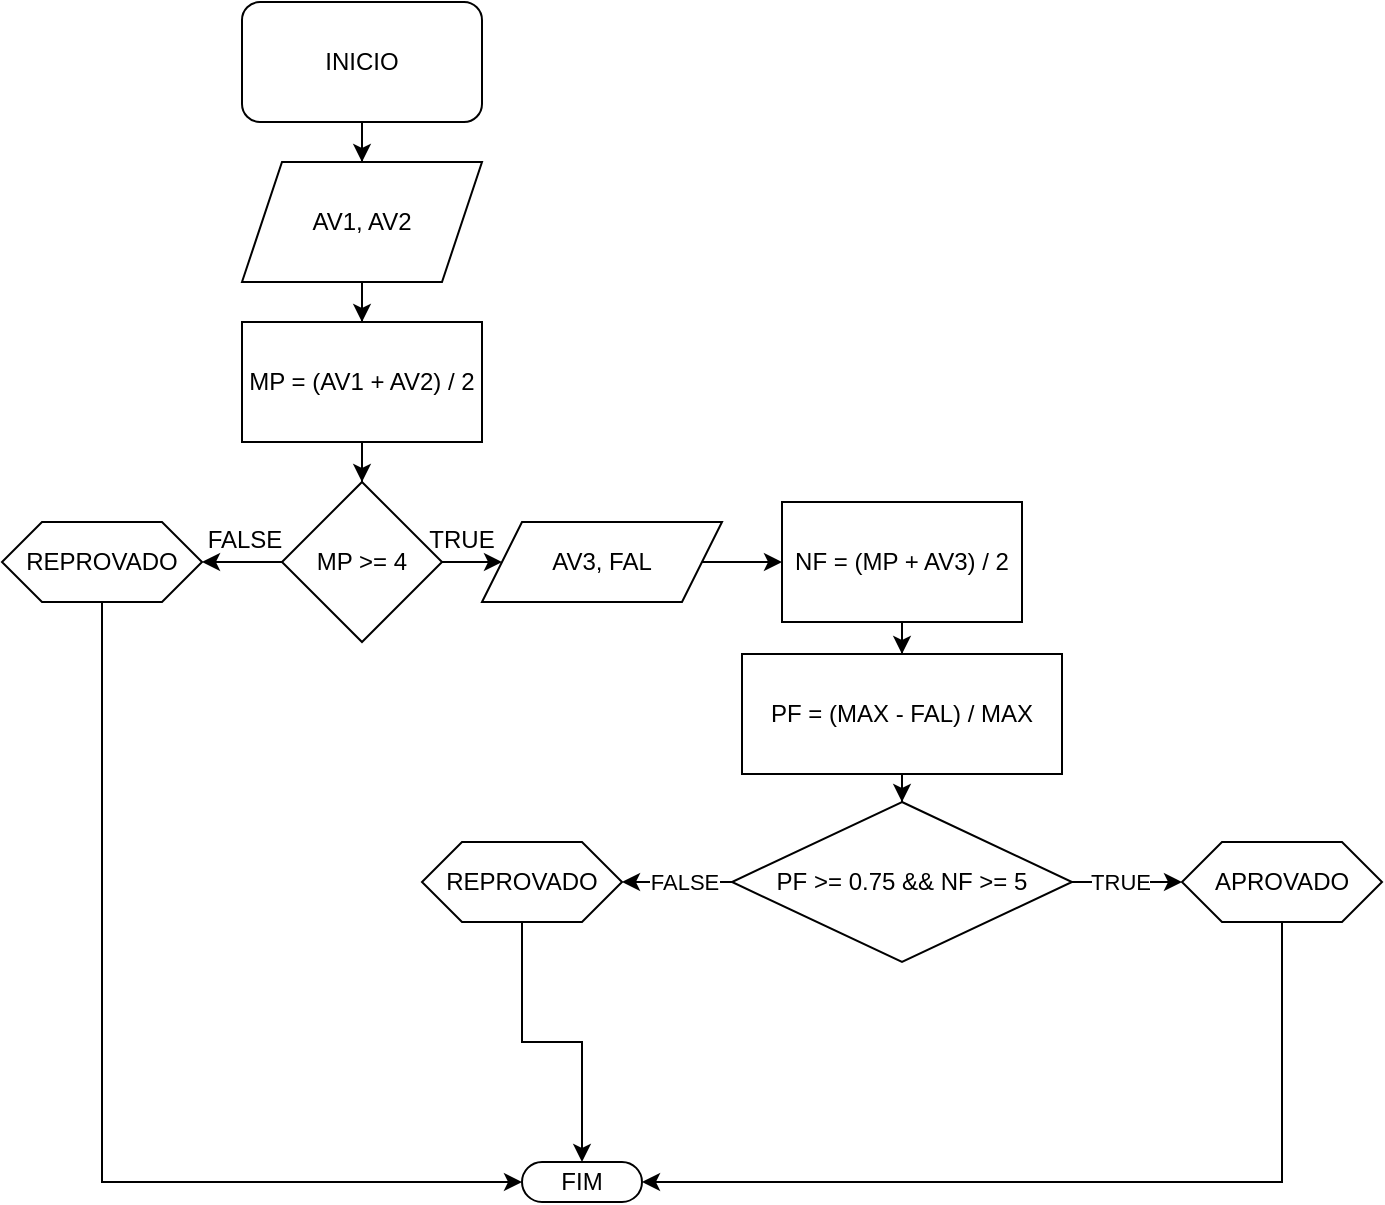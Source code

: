 <mxfile version="26.0.13">
  <diagram name="Página-1" id="5Mz4SISdGK8utIH1YlZo">
    <mxGraphModel dx="1688" dy="650" grid="1" gridSize="10" guides="1" tooltips="1" connect="1" arrows="1" fold="1" page="1" pageScale="1" pageWidth="3300" pageHeight="4681" math="0" shadow="0">
      <root>
        <mxCell id="0" />
        <mxCell id="1" parent="0" />
        <mxCell id="x_Wu4nr1vRNcv0JOz8og-3" value="" style="edgeStyle=orthogonalEdgeStyle;rounded=0;orthogonalLoop=1;jettySize=auto;html=1;" edge="1" parent="1" source="x_Wu4nr1vRNcv0JOz8og-1" target="x_Wu4nr1vRNcv0JOz8og-2">
          <mxGeometry relative="1" as="geometry" />
        </mxCell>
        <mxCell id="x_Wu4nr1vRNcv0JOz8og-1" value="INICIO" style="rounded=1;whiteSpace=wrap;html=1;" vertex="1" parent="1">
          <mxGeometry x="1280" y="350" width="120" height="60" as="geometry" />
        </mxCell>
        <mxCell id="x_Wu4nr1vRNcv0JOz8og-5" value="" style="edgeStyle=orthogonalEdgeStyle;rounded=0;orthogonalLoop=1;jettySize=auto;html=1;" edge="1" parent="1" source="x_Wu4nr1vRNcv0JOz8og-2" target="x_Wu4nr1vRNcv0JOz8og-4">
          <mxGeometry relative="1" as="geometry" />
        </mxCell>
        <mxCell id="x_Wu4nr1vRNcv0JOz8og-2" value="AV1, AV2" style="shape=parallelogram;perimeter=parallelogramPerimeter;whiteSpace=wrap;html=1;fixedSize=1;" vertex="1" parent="1">
          <mxGeometry x="1280" y="430" width="120" height="60" as="geometry" />
        </mxCell>
        <mxCell id="x_Wu4nr1vRNcv0JOz8og-7" value="" style="edgeStyle=orthogonalEdgeStyle;rounded=0;orthogonalLoop=1;jettySize=auto;html=1;" edge="1" parent="1" source="x_Wu4nr1vRNcv0JOz8og-4" target="x_Wu4nr1vRNcv0JOz8og-6">
          <mxGeometry relative="1" as="geometry" />
        </mxCell>
        <mxCell id="x_Wu4nr1vRNcv0JOz8og-4" value="MP = (AV1 + AV2) / 2" style="whiteSpace=wrap;html=1;" vertex="1" parent="1">
          <mxGeometry x="1280" y="510" width="120" height="60" as="geometry" />
        </mxCell>
        <mxCell id="x_Wu4nr1vRNcv0JOz8og-11" value="" style="edgeStyle=orthogonalEdgeStyle;rounded=0;orthogonalLoop=1;jettySize=auto;html=1;" edge="1" parent="1" source="x_Wu4nr1vRNcv0JOz8og-6" target="x_Wu4nr1vRNcv0JOz8og-10">
          <mxGeometry relative="1" as="geometry" />
        </mxCell>
        <mxCell id="x_Wu4nr1vRNcv0JOz8og-68" value="" style="edgeStyle=orthogonalEdgeStyle;rounded=0;orthogonalLoop=1;jettySize=auto;html=1;" edge="1" parent="1" source="x_Wu4nr1vRNcv0JOz8og-6" target="x_Wu4nr1vRNcv0JOz8og-45">
          <mxGeometry relative="1" as="geometry" />
        </mxCell>
        <mxCell id="x_Wu4nr1vRNcv0JOz8og-6" value="MP &amp;gt;= 4" style="rhombus;whiteSpace=wrap;html=1;" vertex="1" parent="1">
          <mxGeometry x="1300" y="590" width="80" height="80" as="geometry" />
        </mxCell>
        <mxCell id="x_Wu4nr1vRNcv0JOz8og-13" value="" style="edgeStyle=orthogonalEdgeStyle;rounded=0;orthogonalLoop=1;jettySize=auto;html=1;" edge="1" parent="1" source="x_Wu4nr1vRNcv0JOz8og-10" target="x_Wu4nr1vRNcv0JOz8og-12">
          <mxGeometry relative="1" as="geometry" />
        </mxCell>
        <mxCell id="x_Wu4nr1vRNcv0JOz8og-10" value="AV3, FAL" style="shape=parallelogram;perimeter=parallelogramPerimeter;whiteSpace=wrap;html=1;fixedSize=1;" vertex="1" parent="1">
          <mxGeometry x="1400" y="610" width="120" height="40" as="geometry" />
        </mxCell>
        <mxCell id="x_Wu4nr1vRNcv0JOz8og-34" value="" style="edgeStyle=orthogonalEdgeStyle;rounded=0;orthogonalLoop=1;jettySize=auto;html=1;" edge="1" parent="1" source="x_Wu4nr1vRNcv0JOz8og-12" target="x_Wu4nr1vRNcv0JOz8og-33">
          <mxGeometry relative="1" as="geometry" />
        </mxCell>
        <mxCell id="x_Wu4nr1vRNcv0JOz8og-12" value="NF = (MP + AV3) / 2" style="whiteSpace=wrap;html=1;" vertex="1" parent="1">
          <mxGeometry x="1550" y="600" width="120" height="60" as="geometry" />
        </mxCell>
        <mxCell id="x_Wu4nr1vRNcv0JOz8og-36" value="" style="edgeStyle=orthogonalEdgeStyle;rounded=0;orthogonalLoop=1;jettySize=auto;html=1;" edge="1" parent="1" source="x_Wu4nr1vRNcv0JOz8og-33" target="x_Wu4nr1vRNcv0JOz8og-35">
          <mxGeometry relative="1" as="geometry" />
        </mxCell>
        <mxCell id="x_Wu4nr1vRNcv0JOz8og-33" value="PF = (MAX - FAL) / MAX" style="whiteSpace=wrap;html=1;" vertex="1" parent="1">
          <mxGeometry x="1530" y="676" width="160" height="60" as="geometry" />
        </mxCell>
        <mxCell id="x_Wu4nr1vRNcv0JOz8og-42" value="" style="edgeStyle=orthogonalEdgeStyle;rounded=0;orthogonalLoop=1;jettySize=auto;html=1;" edge="1" parent="1" source="x_Wu4nr1vRNcv0JOz8og-35" target="x_Wu4nr1vRNcv0JOz8og-41">
          <mxGeometry relative="1" as="geometry" />
        </mxCell>
        <mxCell id="x_Wu4nr1vRNcv0JOz8og-62" value="TRUE" style="edgeLabel;html=1;align=center;verticalAlign=middle;resizable=0;points=[];" vertex="1" connectable="0" parent="x_Wu4nr1vRNcv0JOz8og-42">
          <mxGeometry x="0.33" y="1" relative="1" as="geometry">
            <mxPoint x="-13" y="1" as="offset" />
          </mxGeometry>
        </mxCell>
        <mxCell id="x_Wu4nr1vRNcv0JOz8og-44" value="" style="edgeStyle=orthogonalEdgeStyle;rounded=0;orthogonalLoop=1;jettySize=auto;html=1;" edge="1" parent="1" source="x_Wu4nr1vRNcv0JOz8og-35" target="x_Wu4nr1vRNcv0JOz8og-43">
          <mxGeometry relative="1" as="geometry" />
        </mxCell>
        <mxCell id="x_Wu4nr1vRNcv0JOz8og-61" value="FALSE" style="edgeLabel;html=1;align=center;verticalAlign=middle;resizable=0;points=[];" vertex="1" connectable="0" parent="x_Wu4nr1vRNcv0JOz8og-44">
          <mxGeometry x="-0.287" y="-1" relative="1" as="geometry">
            <mxPoint x="-5" y="1" as="offset" />
          </mxGeometry>
        </mxCell>
        <mxCell id="x_Wu4nr1vRNcv0JOz8og-35" value="PF &amp;gt;= 0.75 &amp;amp;&amp;amp; NF &amp;gt;= 5" style="rhombus;whiteSpace=wrap;html=1;" vertex="1" parent="1">
          <mxGeometry x="1525" y="750" width="170" height="80" as="geometry" />
        </mxCell>
        <mxCell id="x_Wu4nr1vRNcv0JOz8og-60" style="edgeStyle=orthogonalEdgeStyle;rounded=0;orthogonalLoop=1;jettySize=auto;html=1;exitX=0.5;exitY=1;exitDx=0;exitDy=0;entryX=1;entryY=0.5;entryDx=0;entryDy=0;" edge="1" parent="1" source="x_Wu4nr1vRNcv0JOz8og-41" target="x_Wu4nr1vRNcv0JOz8og-47">
          <mxGeometry relative="1" as="geometry" />
        </mxCell>
        <mxCell id="x_Wu4nr1vRNcv0JOz8og-41" value="APROVADO" style="shape=hexagon;perimeter=hexagonPerimeter2;whiteSpace=wrap;html=1;fixedSize=1;" vertex="1" parent="1">
          <mxGeometry x="1750" y="770" width="100" height="40" as="geometry" />
        </mxCell>
        <mxCell id="x_Wu4nr1vRNcv0JOz8og-43" value="REPROVADO" style="shape=hexagon;perimeter=hexagonPerimeter2;whiteSpace=wrap;html=1;fixedSize=1;" vertex="1" parent="1">
          <mxGeometry x="1370" y="770" width="100" height="40" as="geometry" />
        </mxCell>
        <mxCell id="x_Wu4nr1vRNcv0JOz8og-59" style="edgeStyle=orthogonalEdgeStyle;rounded=0;orthogonalLoop=1;jettySize=auto;html=1;exitX=0.5;exitY=1;exitDx=0;exitDy=0;entryX=0;entryY=0.5;entryDx=0;entryDy=0;" edge="1" parent="1" source="x_Wu4nr1vRNcv0JOz8og-45" target="x_Wu4nr1vRNcv0JOz8og-47">
          <mxGeometry relative="1" as="geometry" />
        </mxCell>
        <mxCell id="x_Wu4nr1vRNcv0JOz8og-45" value="REPROVADO" style="shape=hexagon;perimeter=hexagonPerimeter2;whiteSpace=wrap;html=1;fixedSize=1;" vertex="1" parent="1">
          <mxGeometry x="1160" y="610" width="100" height="40" as="geometry" />
        </mxCell>
        <mxCell id="x_Wu4nr1vRNcv0JOz8og-47" value="FIM" style="rounded=1;whiteSpace=wrap;html=1;arcSize=50;" vertex="1" parent="1">
          <mxGeometry x="1420" y="930" width="60" height="20" as="geometry" />
        </mxCell>
        <mxCell id="x_Wu4nr1vRNcv0JOz8og-57" style="edgeStyle=orthogonalEdgeStyle;rounded=0;orthogonalLoop=1;jettySize=auto;html=1;exitX=0.5;exitY=1;exitDx=0;exitDy=0;entryX=0.5;entryY=0;entryDx=0;entryDy=0;" edge="1" parent="1" source="x_Wu4nr1vRNcv0JOz8og-43" target="x_Wu4nr1vRNcv0JOz8og-47">
          <mxGeometry relative="1" as="geometry" />
        </mxCell>
        <mxCell id="x_Wu4nr1vRNcv0JOz8og-69" value="FALSE" style="text;html=1;align=center;verticalAlign=middle;resizable=0;points=[];autosize=1;strokeColor=none;fillColor=none;" vertex="1" parent="1">
          <mxGeometry x="1251" y="604" width="60" height="30" as="geometry" />
        </mxCell>
        <mxCell id="x_Wu4nr1vRNcv0JOz8og-70" value="TRUE" style="text;html=1;align=center;verticalAlign=middle;whiteSpace=wrap;rounded=0;" vertex="1" parent="1">
          <mxGeometry x="1360" y="604" width="60" height="30" as="geometry" />
        </mxCell>
      </root>
    </mxGraphModel>
  </diagram>
</mxfile>

